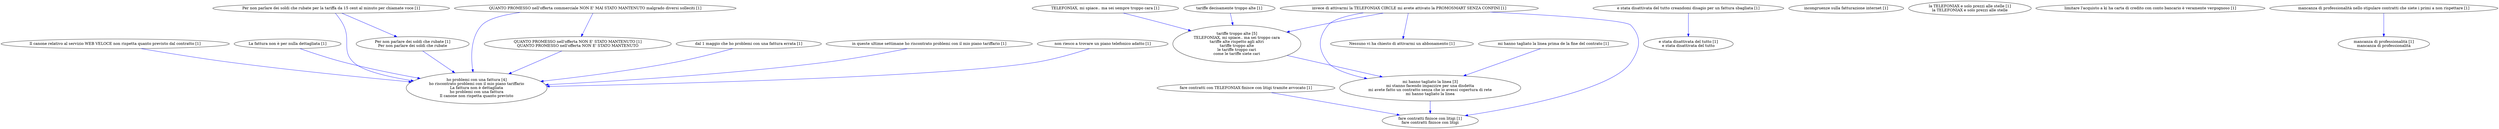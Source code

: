 digraph collapsedGraph {
"ho problemi con una fattura [4]\nho riscontrato problemi con il mio piano tariffario\nLa fattura non è dettagliata\nho problemi con una fattura\nIl canone non rispetta quanto previsto""mi hanno tagliato la linea [3]\nmi stanno facendo impazzire per una disdetta\nmi avete fatto un contratto senza che io avessi copertura di rete\nmi hanno tagliato la linea""tariffe troppo alte [5]\nTELEFONIAX, mi spiace.. ma sei troppo cara\ntariffe alte rispetto agli altri\ntariffe troppo alte\nle tariffe troppo cari\ncome le tariffe siete cari""Il canone relativo al servizio WEB VELOCE non rispetta quanto previsto dal contratto [1]""La fattura non è per nulla dettagliata [1]""Nessuno vi ha chiesto di attivarmi un abbonamento [1]""Per non parlare dei soldi che rubate [1]\nPer non parlare dei soldi che rubate""Per non parlare dei soldi che rubate per la tariffa da 15 cent al minuto per chiamate voce [1]""QUANTO PROMESSO nell'offerta NON E' STATO MANTENUTO [1]\nQUANTO PROMESSO nell'offerta NON E' STATO MANTENUTO""QUANTO PROMESSO nell'offerta commerciale NON E' MAI STATO MANTENUTO malgrado diversi solleciti [1]""TELEFONIAX, mi spiace.. ma sei sempre troppo cara [1]""dal 1 maggio che ho problemi con una fattura errata [1]""e stata disattivata del tutto [1]\ne stata disattivata del tutto""e stata disattivata del tutto creandomi disagio per un fattura sbagliata [1]""fare contratti finisce con litigi [1]\nfare contratti finisce con litigi""fare contratti con TELEFONIAX finisce con litigi tramite avvocato [1]""in queste ultime settimane ho riscontrato problemi con il mio piano tariffario [1]""incongruenze sulla fatturazione internet [1]""invece di attivarmi la TELEFONIAX CIRCLE mi avete attivato la PROMOSMART SENZA CONFINI [1]""la TELEFONIAX e solo prezzi alle stelle [1]\nla TELEFONIAX e solo prezzi alle stelle""limitare l'acquisto a ki ha carta di credito con conto bancario è veramente vergognoso [1]""mancanza di professionalità [1]\nmancanza di professionalità""mancanza di professionalità nello stipulare contratti che siete i primi a non rispettare [1]""mi hanno tagliato la linea prima de la fine del contrato [1]""non riesco a trovare un piano telefonico adatto [1]""tariffe decisamente troppo alte [1]""Il canone relativo al servizio WEB VELOCE non rispetta quanto previsto dal contratto [1]" -> "ho problemi con una fattura [4]\nho riscontrato problemi con il mio piano tariffario\nLa fattura non è dettagliata\nho problemi con una fattura\nIl canone non rispetta quanto previsto" [color=blue]
"La fattura non è per nulla dettagliata [1]" -> "ho problemi con una fattura [4]\nho riscontrato problemi con il mio piano tariffario\nLa fattura non è dettagliata\nho problemi con una fattura\nIl canone non rispetta quanto previsto" [color=blue]
"Per non parlare dei soldi che rubate per la tariffa da 15 cent al minuto per chiamate voce [1]" -> "Per non parlare dei soldi che rubate [1]\nPer non parlare dei soldi che rubate" [color=blue]
"Per non parlare dei soldi che rubate [1]\nPer non parlare dei soldi che rubate" -> "ho problemi con una fattura [4]\nho riscontrato problemi con il mio piano tariffario\nLa fattura non è dettagliata\nho problemi con una fattura\nIl canone non rispetta quanto previsto" [color=blue]
"Per non parlare dei soldi che rubate per la tariffa da 15 cent al minuto per chiamate voce [1]" -> "ho problemi con una fattura [4]\nho riscontrato problemi con il mio piano tariffario\nLa fattura non è dettagliata\nho problemi con una fattura\nIl canone non rispetta quanto previsto" [color=blue]
"QUANTO PROMESSO nell'offerta commerciale NON E' MAI STATO MANTENUTO malgrado diversi solleciti [1]" -> "QUANTO PROMESSO nell'offerta NON E' STATO MANTENUTO [1]\nQUANTO PROMESSO nell'offerta NON E' STATO MANTENUTO" [color=blue]
"QUANTO PROMESSO nell'offerta NON E' STATO MANTENUTO [1]\nQUANTO PROMESSO nell'offerta NON E' STATO MANTENUTO" -> "ho problemi con una fattura [4]\nho riscontrato problemi con il mio piano tariffario\nLa fattura non è dettagliata\nho problemi con una fattura\nIl canone non rispetta quanto previsto" [color=blue]
"QUANTO PROMESSO nell'offerta commerciale NON E' MAI STATO MANTENUTO malgrado diversi solleciti [1]" -> "ho problemi con una fattura [4]\nho riscontrato problemi con il mio piano tariffario\nLa fattura non è dettagliata\nho problemi con una fattura\nIl canone non rispetta quanto previsto" [color=blue]
"TELEFONIAX, mi spiace.. ma sei sempre troppo cara [1]" -> "tariffe troppo alte [5]\nTELEFONIAX, mi spiace.. ma sei troppo cara\ntariffe alte rispetto agli altri\ntariffe troppo alte\nle tariffe troppo cari\ncome le tariffe siete cari" [color=blue]
"dal 1 maggio che ho problemi con una fattura errata [1]" -> "ho problemi con una fattura [4]\nho riscontrato problemi con il mio piano tariffario\nLa fattura non è dettagliata\nho problemi con una fattura\nIl canone non rispetta quanto previsto" [color=blue]
"e stata disattivata del tutto creandomi disagio per un fattura sbagliata [1]" -> "e stata disattivata del tutto [1]\ne stata disattivata del tutto" [color=blue]
"fare contratti con TELEFONIAX finisce con litigi tramite avvocato [1]" -> "fare contratti finisce con litigi [1]\nfare contratti finisce con litigi" [color=blue]
"in queste ultime settimane ho riscontrato problemi con il mio piano tariffario [1]" -> "ho problemi con una fattura [4]\nho riscontrato problemi con il mio piano tariffario\nLa fattura non è dettagliata\nho problemi con una fattura\nIl canone non rispetta quanto previsto" [color=blue]
"invece di attivarmi la TELEFONIAX CIRCLE mi avete attivato la PROMOSMART SENZA CONFINI [1]" -> "Nessuno vi ha chiesto di attivarmi un abbonamento [1]" [color=blue]
"invece di attivarmi la TELEFONIAX CIRCLE mi avete attivato la PROMOSMART SENZA CONFINI [1]" -> "tariffe troppo alte [5]\nTELEFONIAX, mi spiace.. ma sei troppo cara\ntariffe alte rispetto agli altri\ntariffe troppo alte\nle tariffe troppo cari\ncome le tariffe siete cari" [color=blue]
"mancanza di professionalità nello stipulare contratti che siete i primi a non rispettare [1]" -> "mancanza di professionalità [1]\nmancanza di professionalità" [color=blue]
"invece di attivarmi la TELEFONIAX CIRCLE mi avete attivato la PROMOSMART SENZA CONFINI [1]" -> "mi hanno tagliato la linea [3]\nmi stanno facendo impazzire per una disdetta\nmi avete fatto un contratto senza che io avessi copertura di rete\nmi hanno tagliato la linea" [color=blue]
"mi hanno tagliato la linea [3]\nmi stanno facendo impazzire per una disdetta\nmi avete fatto un contratto senza che io avessi copertura di rete\nmi hanno tagliato la linea" -> "fare contratti finisce con litigi [1]\nfare contratti finisce con litigi" [color=blue]
"invece di attivarmi la TELEFONIAX CIRCLE mi avete attivato la PROMOSMART SENZA CONFINI [1]" -> "fare contratti finisce con litigi [1]\nfare contratti finisce con litigi" [color=blue]
"mi hanno tagliato la linea prima de la fine del contrato [1]" -> "mi hanno tagliato la linea [3]\nmi stanno facendo impazzire per una disdetta\nmi avete fatto un contratto senza che io avessi copertura di rete\nmi hanno tagliato la linea" [color=blue]
"tariffe troppo alte [5]\nTELEFONIAX, mi spiace.. ma sei troppo cara\ntariffe alte rispetto agli altri\ntariffe troppo alte\nle tariffe troppo cari\ncome le tariffe siete cari" -> "mi hanno tagliato la linea [3]\nmi stanno facendo impazzire per una disdetta\nmi avete fatto un contratto senza che io avessi copertura di rete\nmi hanno tagliato la linea" [color=blue]
"non riesco a trovare un piano telefonico adatto [1]" -> "ho problemi con una fattura [4]\nho riscontrato problemi con il mio piano tariffario\nLa fattura non è dettagliata\nho problemi con una fattura\nIl canone non rispetta quanto previsto" [color=blue]
"tariffe decisamente troppo alte [1]" -> "tariffe troppo alte [5]\nTELEFONIAX, mi spiace.. ma sei troppo cara\ntariffe alte rispetto agli altri\ntariffe troppo alte\nle tariffe troppo cari\ncome le tariffe siete cari" [color=blue]
}